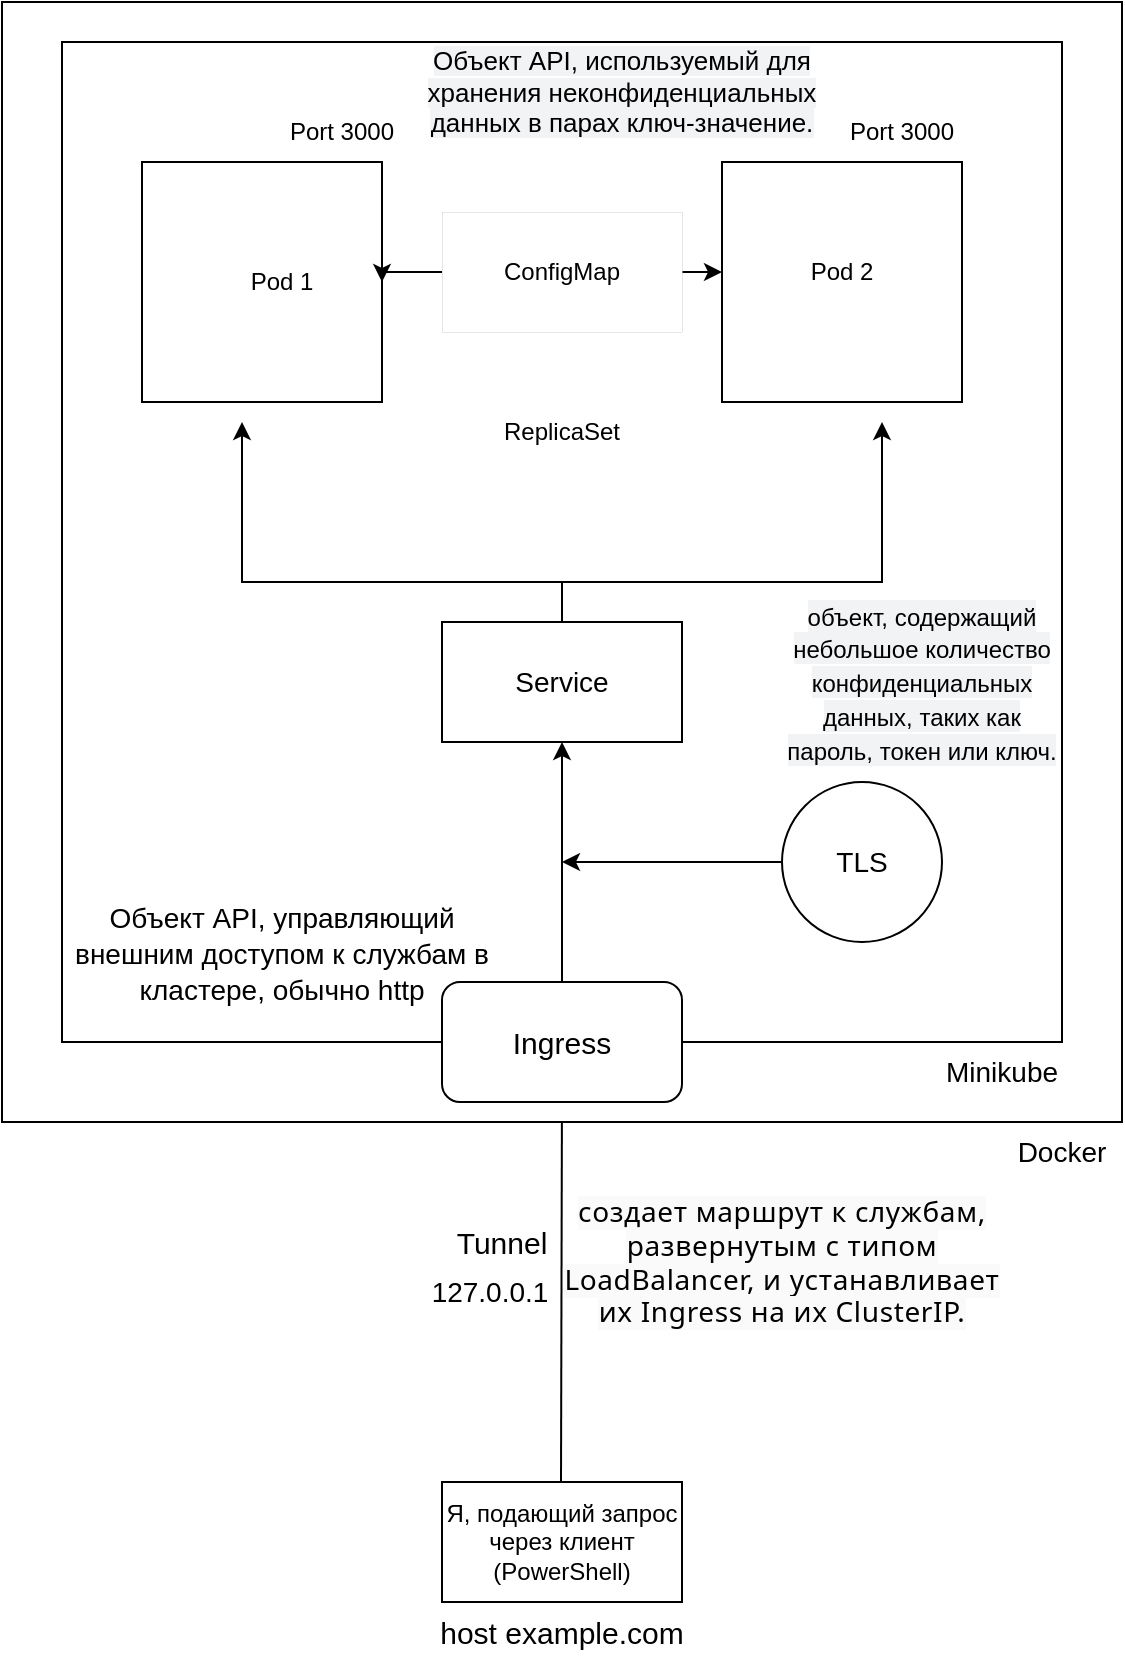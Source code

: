 <mxfile version="20.6.0" type="device"><diagram id="CUqDQkf3XA3lNFkdL434" name="Страница 1"><mxGraphModel dx="1526" dy="1998" grid="1" gridSize="10" guides="1" tooltips="1" connect="1" arrows="1" fold="1" page="1" pageScale="1" pageWidth="827" pageHeight="1169" math="0" shadow="0"><root><mxCell id="0"/><mxCell id="1" parent="0"/><mxCell id="sI0NRW4E1XDqdtuQWdhe-1" value="Я, подающий запрос через клиент (PowerShell)" style="rounded=0;whiteSpace=wrap;html=1;" vertex="1" parent="1"><mxGeometry x="360" y="400" width="120" height="60" as="geometry"/></mxCell><mxCell id="sI0NRW4E1XDqdtuQWdhe-2" value="" style="endArrow=classic;html=1;rounded=0;" edge="1" parent="1"><mxGeometry width="50" height="50" relative="1" as="geometry"><mxPoint x="419.5" y="400" as="sourcePoint"/><mxPoint x="420" y="200" as="targetPoint"/></mxGeometry></mxCell><mxCell id="sI0NRW4E1XDqdtuQWdhe-3" value="&lt;font style=&quot;font-size: 15px;&quot;&gt;Tunnel&lt;/font&gt;" style="text;html=1;strokeColor=none;fillColor=none;align=center;verticalAlign=middle;whiteSpace=wrap;rounded=0;" vertex="1" parent="1"><mxGeometry x="360" y="265" width="60" height="30" as="geometry"/></mxCell><mxCell id="sI0NRW4E1XDqdtuQWdhe-4" value="&lt;span style=&quot;color: rgb(0, 0, 0); font-family: system-ui, -apple-system, &amp;quot;Segoe UI&amp;quot;, Roboto, Helvetica, Arial, sans-serif, &amp;quot;Apple Color Emoji&amp;quot;, &amp;quot;Segoe UI Emoji&amp;quot;; font-style: normal; font-variant-ligatures: normal; font-variant-caps: normal; font-weight: 400; letter-spacing: 0.32px; orphans: 2; text-indent: 0px; text-transform: none; widows: 2; word-spacing: 0px; -webkit-text-stroke-width: 0px; background-color: rgb(250, 250, 250); text-decoration-thickness: initial; text-decoration-style: initial; text-decoration-color: initial; float: none; display: inline !important;&quot;&gt;&lt;font style=&quot;font-size: 14px;&quot;&gt;создает маршрут к службам, развернутым с типом LoadBalancer, и устанавливает их Ingress на их ClusterIP.&lt;/font&gt;&lt;/span&gt;" style="text;whiteSpace=wrap;html=1;align=center;" vertex="1" parent="1"><mxGeometry x="420" y="250" width="220" height="60" as="geometry"/></mxCell><mxCell id="sI0NRW4E1XDqdtuQWdhe-5" value="" style="whiteSpace=wrap;html=1;aspect=fixed;fontSize=14;" vertex="1" parent="1"><mxGeometry x="140" y="-340" width="560" height="560" as="geometry"/></mxCell><mxCell id="sI0NRW4E1XDqdtuQWdhe-6" value="Docker" style="text;html=1;strokeColor=none;fillColor=none;align=center;verticalAlign=middle;whiteSpace=wrap;rounded=0;fontSize=14;" vertex="1" parent="1"><mxGeometry x="640" y="220" width="60" height="30" as="geometry"/></mxCell><mxCell id="sI0NRW4E1XDqdtuQWdhe-7" value="" style="whiteSpace=wrap;html=1;aspect=fixed;fontSize=14;" vertex="1" parent="1"><mxGeometry x="170" y="-320" width="500" height="500" as="geometry"/></mxCell><mxCell id="sI0NRW4E1XDqdtuQWdhe-8" value="Minikube" style="text;html=1;strokeColor=none;fillColor=none;align=center;verticalAlign=middle;whiteSpace=wrap;rounded=0;fontSize=14;" vertex="1" parent="1"><mxGeometry x="610" y="180" width="60" height="30" as="geometry"/></mxCell><mxCell id="sI0NRW4E1XDqdtuQWdhe-9" value="127.0.0.1" style="text;html=1;strokeColor=none;fillColor=none;align=center;verticalAlign=middle;whiteSpace=wrap;rounded=0;fontSize=14;" vertex="1" parent="1"><mxGeometry x="354" y="290" width="60" height="30" as="geometry"/></mxCell><mxCell id="sI0NRW4E1XDqdtuQWdhe-17" style="edgeStyle=orthogonalEdgeStyle;rounded=0;orthogonalLoop=1;jettySize=auto;html=1;exitX=0.5;exitY=0;exitDx=0;exitDy=0;entryX=0.5;entryY=0.7;entryDx=0;entryDy=0;entryPerimeter=0;fontSize=14;" edge="1" parent="1" source="sI0NRW4E1XDqdtuQWdhe-10" target="sI0NRW4E1XDqdtuQWdhe-7"><mxGeometry relative="1" as="geometry"/></mxCell><mxCell id="sI0NRW4E1XDqdtuQWdhe-10" value="" style="rounded=1;whiteSpace=wrap;html=1;fontSize=15;" vertex="1" parent="1"><mxGeometry x="360" y="150" width="120" height="60" as="geometry"/></mxCell><mxCell id="sI0NRW4E1XDqdtuQWdhe-11" value="Ingress" style="text;html=1;strokeColor=none;fillColor=none;align=center;verticalAlign=middle;whiteSpace=wrap;rounded=0;fontSize=15;" vertex="1" parent="1"><mxGeometry x="390" y="165" width="60" height="30" as="geometry"/></mxCell><mxCell id="sI0NRW4E1XDqdtuQWdhe-12" value="host example.com" style="text;html=1;strokeColor=none;fillColor=none;align=center;verticalAlign=middle;whiteSpace=wrap;rounded=0;fontSize=15;" vertex="1" parent="1"><mxGeometry x="350" y="460" width="140" height="30" as="geometry"/></mxCell><mxCell id="sI0NRW4E1XDqdtuQWdhe-13" value="&lt;font style=&quot;font-size: 14px;&quot;&gt;Объект API, управляющий внешним доступом к службам в кластере, обычно http&lt;/font&gt;" style="text;html=1;strokeColor=none;fillColor=none;align=center;verticalAlign=middle;whiteSpace=wrap;rounded=0;fontSize=15;" vertex="1" parent="1"><mxGeometry x="170" y="120" width="220" height="30" as="geometry"/></mxCell><mxCell id="sI0NRW4E1XDqdtuQWdhe-25" style="edgeStyle=orthogonalEdgeStyle;rounded=0;orthogonalLoop=1;jettySize=auto;html=1;exitX=0.5;exitY=0;exitDx=0;exitDy=0;entryX=0.18;entryY=0.38;entryDx=0;entryDy=0;entryPerimeter=0;fontSize=12;" edge="1" parent="1" source="sI0NRW4E1XDqdtuQWdhe-18" target="sI0NRW4E1XDqdtuQWdhe-7"><mxGeometry relative="1" as="geometry"><Array as="points"><mxPoint x="420" y="-50"/><mxPoint x="260" y="-50"/></Array></mxGeometry></mxCell><mxCell id="sI0NRW4E1XDqdtuQWdhe-26" style="edgeStyle=orthogonalEdgeStyle;rounded=0;orthogonalLoop=1;jettySize=auto;html=1;exitX=0.5;exitY=0;exitDx=0;exitDy=0;entryX=0.82;entryY=0.38;entryDx=0;entryDy=0;entryPerimeter=0;fontSize=12;" edge="1" parent="1" source="sI0NRW4E1XDqdtuQWdhe-18" target="sI0NRW4E1XDqdtuQWdhe-7"><mxGeometry relative="1" as="geometry"/></mxCell><mxCell id="sI0NRW4E1XDqdtuQWdhe-18" value="" style="rounded=0;whiteSpace=wrap;html=1;fontSize=14;" vertex="1" parent="1"><mxGeometry x="360" y="-30" width="120" height="60" as="geometry"/></mxCell><mxCell id="sI0NRW4E1XDqdtuQWdhe-19" value="Service" style="text;html=1;strokeColor=none;fillColor=none;align=center;verticalAlign=middle;whiteSpace=wrap;rounded=0;fontSize=14;" vertex="1" parent="1"><mxGeometry x="390" y="-15" width="60" height="30" as="geometry"/></mxCell><mxCell id="sI0NRW4E1XDqdtuQWdhe-24" style="edgeStyle=orthogonalEdgeStyle;rounded=0;orthogonalLoop=1;jettySize=auto;html=1;exitX=0;exitY=0.5;exitDx=0;exitDy=0;fontSize=12;" edge="1" parent="1" source="sI0NRW4E1XDqdtuQWdhe-20"><mxGeometry relative="1" as="geometry"><mxPoint x="420" y="90" as="targetPoint"/></mxGeometry></mxCell><mxCell id="sI0NRW4E1XDqdtuQWdhe-20" value="" style="ellipse;whiteSpace=wrap;html=1;aspect=fixed;fontSize=14;" vertex="1" parent="1"><mxGeometry x="530" y="50" width="80" height="80" as="geometry"/></mxCell><mxCell id="sI0NRW4E1XDqdtuQWdhe-21" value="TLS" style="text;html=1;strokeColor=none;fillColor=none;align=center;verticalAlign=middle;whiteSpace=wrap;rounded=0;fontSize=14;" vertex="1" parent="1"><mxGeometry x="540" y="75" width="60" height="30" as="geometry"/></mxCell><mxCell id="sI0NRW4E1XDqdtuQWdhe-22" value="&lt;span style=&quot;font-family: Arial, Helvetica, sans-serif; text-align: start; background-color: rgba(7, 28, 71, 0.05);&quot;&gt;&lt;font style=&quot;font-size: 12px;&quot;&gt;объект, содержащий небольшое количество конфиденциальных данных, таких как пароль, токен или ключ.&lt;/font&gt;&lt;/span&gt;" style="text;html=1;strokeColor=none;fillColor=none;align=center;verticalAlign=middle;whiteSpace=wrap;rounded=0;fontSize=14;" vertex="1" parent="1"><mxGeometry x="530" y="-15" width="140" height="30" as="geometry"/></mxCell><mxCell id="sI0NRW4E1XDqdtuQWdhe-27" value="" style="whiteSpace=wrap;html=1;aspect=fixed;fontSize=12;" vertex="1" parent="1"><mxGeometry x="210" y="-260" width="120" height="120" as="geometry"/></mxCell><mxCell id="sI0NRW4E1XDqdtuQWdhe-28" value="" style="whiteSpace=wrap;html=1;aspect=fixed;fontSize=12;" vertex="1" parent="1"><mxGeometry x="500" y="-260" width="120" height="120" as="geometry"/></mxCell><mxCell id="sI0NRW4E1XDqdtuQWdhe-29" value="Port 3000" style="text;html=1;strokeColor=none;fillColor=none;align=center;verticalAlign=middle;whiteSpace=wrap;rounded=0;fontSize=12;" vertex="1" parent="1"><mxGeometry x="280" y="-290" width="60" height="30" as="geometry"/></mxCell><mxCell id="sI0NRW4E1XDqdtuQWdhe-30" value="Port 3000" style="text;html=1;strokeColor=none;fillColor=none;align=center;verticalAlign=middle;whiteSpace=wrap;rounded=0;fontSize=12;" vertex="1" parent="1"><mxGeometry x="560" y="-290" width="60" height="30" as="geometry"/></mxCell><mxCell id="sI0NRW4E1XDqdtuQWdhe-31" value="ReplicaSet" style="text;html=1;strokeColor=none;fillColor=none;align=center;verticalAlign=middle;whiteSpace=wrap;rounded=0;fontSize=12;strokeWidth=0;" vertex="1" parent="1"><mxGeometry x="390" y="-140" width="60" height="30" as="geometry"/></mxCell><mxCell id="sI0NRW4E1XDqdtuQWdhe-34" value="Pod 1" style="text;html=1;strokeColor=none;fillColor=none;align=center;verticalAlign=middle;whiteSpace=wrap;rounded=0;strokeWidth=0;fontSize=12;" vertex="1" parent="1"><mxGeometry x="250" y="-215" width="60" height="30" as="geometry"/></mxCell><mxCell id="sI0NRW4E1XDqdtuQWdhe-35" value="Pod 2" style="text;html=1;strokeColor=none;fillColor=none;align=center;verticalAlign=middle;whiteSpace=wrap;rounded=0;strokeWidth=0;fontSize=12;" vertex="1" parent="1"><mxGeometry x="530" y="-220" width="60" height="30" as="geometry"/></mxCell><mxCell id="sI0NRW4E1XDqdtuQWdhe-42" style="edgeStyle=orthogonalEdgeStyle;rounded=0;orthogonalLoop=1;jettySize=auto;html=1;exitX=1;exitY=0.5;exitDx=0;exitDy=0;fontSize=12;" edge="1" parent="1" source="sI0NRW4E1XDqdtuQWdhe-38"><mxGeometry relative="1" as="geometry"><mxPoint x="500" y="-205" as="targetPoint"/></mxGeometry></mxCell><mxCell id="sI0NRW4E1XDqdtuQWdhe-44" style="edgeStyle=orthogonalEdgeStyle;rounded=0;orthogonalLoop=1;jettySize=auto;html=1;exitX=0;exitY=0.5;exitDx=0;exitDy=0;entryX=1;entryY=0.5;entryDx=0;entryDy=0;fontSize=12;" edge="1" parent="1" source="sI0NRW4E1XDqdtuQWdhe-38" target="sI0NRW4E1XDqdtuQWdhe-27"><mxGeometry relative="1" as="geometry"/></mxCell><mxCell id="sI0NRW4E1XDqdtuQWdhe-38" value="" style="rounded=0;whiteSpace=wrap;html=1;strokeWidth=0;fontSize=12;" vertex="1" parent="1"><mxGeometry x="360" y="-235" width="120" height="60" as="geometry"/></mxCell><mxCell id="sI0NRW4E1XDqdtuQWdhe-39" value="ConfigMap" style="text;html=1;strokeColor=none;fillColor=none;align=center;verticalAlign=middle;whiteSpace=wrap;rounded=0;strokeWidth=0;fontSize=12;" vertex="1" parent="1"><mxGeometry x="390" y="-220" width="60" height="30" as="geometry"/></mxCell><mxCell id="sI0NRW4E1XDqdtuQWdhe-46" value="&lt;span style=&quot;font-family: Arial, Helvetica, sans-serif; font-size: 13px; text-align: start; background-color: rgba(7, 28, 71, 0.05);&quot;&gt;Объект API, используемый для хранения неконфиденциальных данных в парах ключ-значение.&lt;/span&gt;" style="text;html=1;strokeColor=none;fillColor=none;align=center;verticalAlign=middle;whiteSpace=wrap;rounded=0;strokeWidth=0;fontSize=12;" vertex="1" parent="1"><mxGeometry x="350" y="-310" width="200" height="30" as="geometry"/></mxCell></root></mxGraphModel></diagram></mxfile>